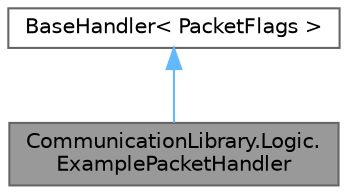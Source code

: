 digraph "CommunicationLibrary.Logic.ExamplePacketHandler"
{
 // LATEX_PDF_SIZE
  bgcolor="transparent";
  edge [fontname=Helvetica,fontsize=10,labelfontname=Helvetica,labelfontsize=10];
  node [fontname=Helvetica,fontsize=10,shape=box,height=0.2,width=0.4];
  Node1 [label="CommunicationLibrary.Logic.\lExamplePacketHandler",height=0.2,width=0.4,color="gray40", fillcolor="grey60", style="filled", fontcolor="black",tooltip=" "];
  Node2 -> Node1 [dir="back",color="steelblue1",style="solid"];
  Node2 [label="BaseHandler\< PacketFlags \>",height=0.2,width=0.4,color="gray40", fillcolor="white", style="filled",URL="$class_communication_library_1_1_logic_1_1_base_handler.html",tooltip=" "];
}
